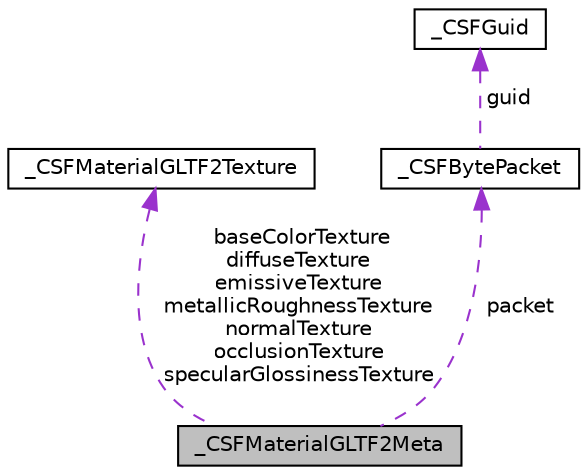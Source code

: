 digraph "_CSFMaterialGLTF2Meta"
{
 // LATEX_PDF_SIZE
  edge [fontname="Helvetica",fontsize="10",labelfontname="Helvetica",labelfontsize="10"];
  node [fontname="Helvetica",fontsize="10",shape=record];
  Node1 [label="_CSFMaterialGLTF2Meta",height=0.2,width=0.4,color="black", fillcolor="grey75", style="filled", fontcolor="black",tooltip=" "];
  Node2 -> Node1 [dir="back",color="darkorchid3",fontsize="10",style="dashed",label=" baseColorTexture\ndiffuseTexture\nemissiveTexture\nmetallicRoughnessTexture\nnormalTexture\nocclusionTexture\nspecularGlossinessTexture" ,fontname="Helvetica"];
  Node2 [label="_CSFMaterialGLTF2Texture",height=0.2,width=0.4,color="black", fillcolor="white", style="filled",URL="$struct___c_s_f_material_g_l_t_f2_texture.html",tooltip=" "];
  Node3 -> Node1 [dir="back",color="darkorchid3",fontsize="10",style="dashed",label=" packet" ,fontname="Helvetica"];
  Node3 [label="_CSFBytePacket",height=0.2,width=0.4,color="black", fillcolor="white", style="filled",URL="$struct___c_s_f_byte_packet.html",tooltip=" "];
  Node4 -> Node3 [dir="back",color="darkorchid3",fontsize="10",style="dashed",label=" guid" ,fontname="Helvetica"];
  Node4 [label="_CSFGuid",height=0.2,width=0.4,color="black", fillcolor="white", style="filled",URL="$struct___c_s_f_guid.html",tooltip=" "];
}
